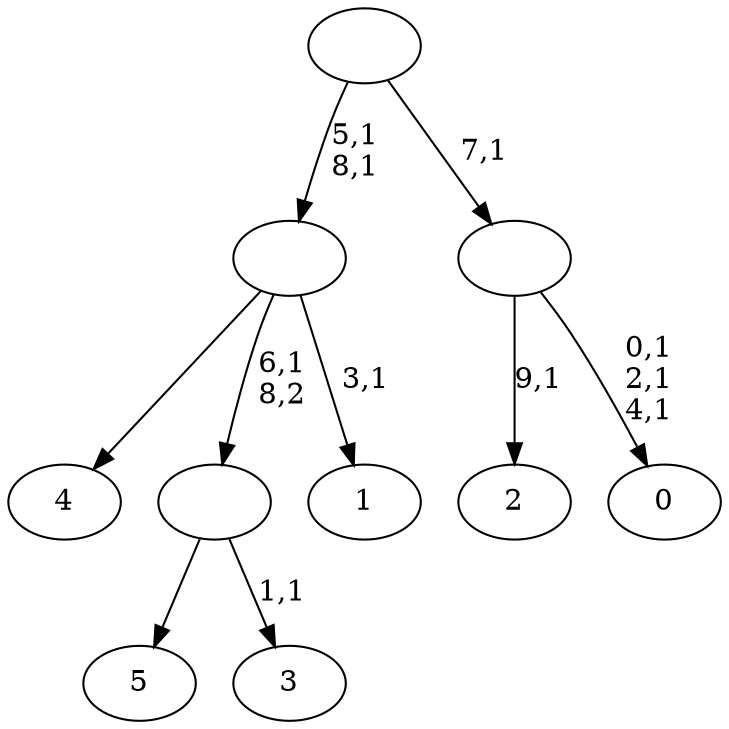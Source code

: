 digraph T {
	16 [label="5"]
	15 [label="4"]
	14 [label="3"]
	12 [label=""]
	11 [label="2"]
	9 [label="1"]
	7 [label=""]
	5 [label="0"]
	1 [label=""]
	0 [label=""]
	12 -> 14 [label="1,1"]
	12 -> 16 [label=""]
	7 -> 9 [label="3,1"]
	7 -> 15 [label=""]
	7 -> 12 [label="6,1\n8,2"]
	1 -> 5 [label="0,1\n2,1\n4,1"]
	1 -> 11 [label="9,1"]
	0 -> 7 [label="5,1\n8,1"]
	0 -> 1 [label="7,1"]
}
